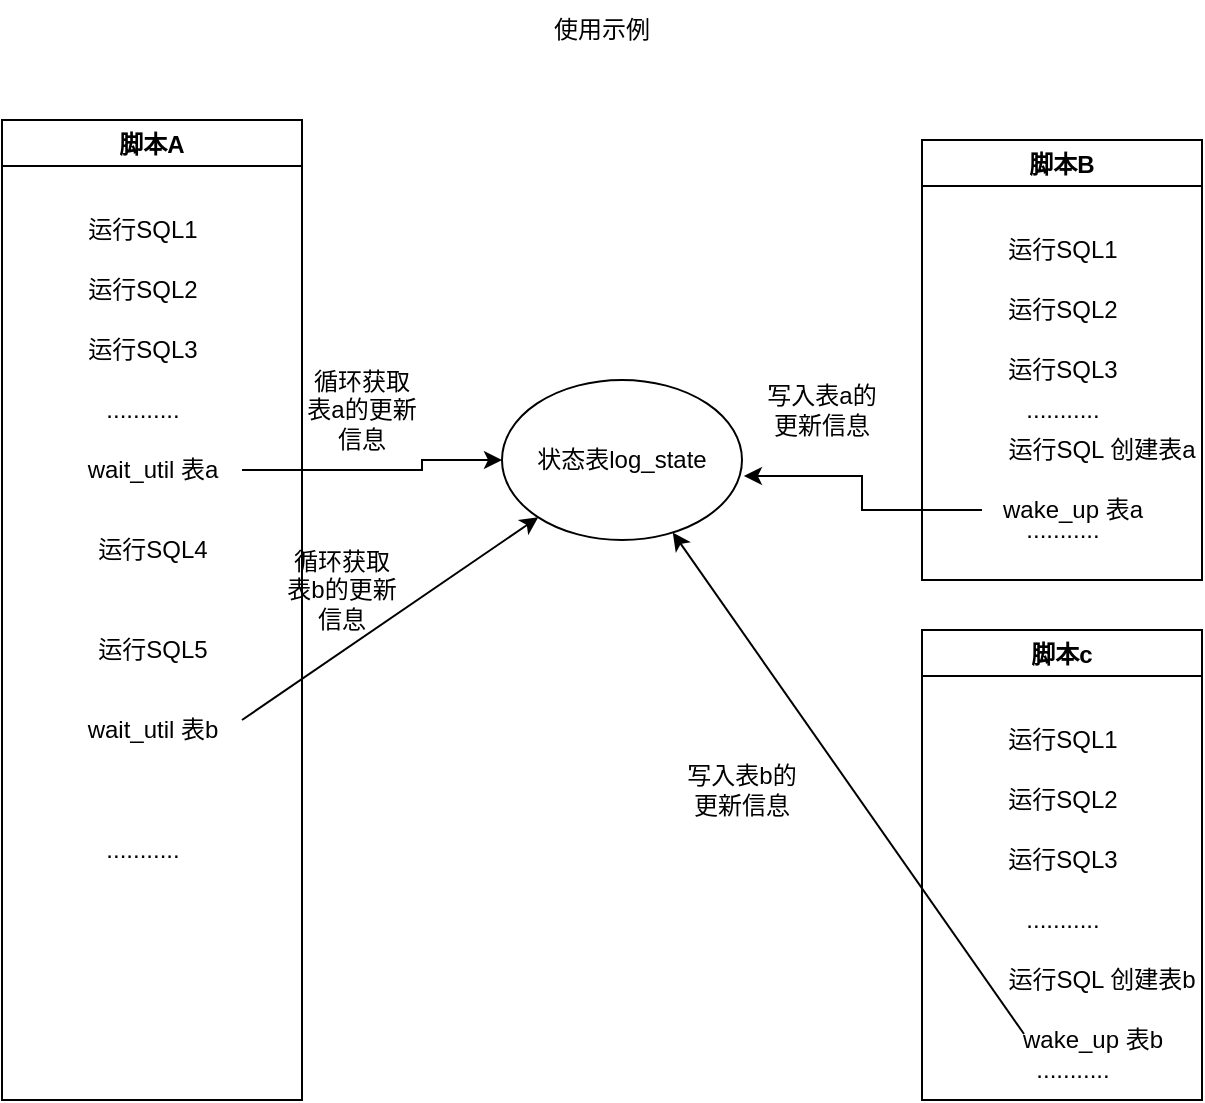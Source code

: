 <mxfile version="20.4.1" type="github">
  <diagram id="nh9QnjIoQJrBZczaWeRV" name="第 1 页">
    <mxGraphModel dx="1422" dy="794" grid="1" gridSize="10" guides="1" tooltips="1" connect="1" arrows="1" fold="1" page="1" pageScale="1" pageWidth="827" pageHeight="1169" math="0" shadow="0">
      <root>
        <mxCell id="0" />
        <mxCell id="1" parent="0" />
        <mxCell id="NF7Rj2SjJU0Dl5G_d9Kf-1" value="脚本A" style="swimlane;" vertex="1" parent="1">
          <mxGeometry x="60" y="110" width="150" height="490" as="geometry" />
        </mxCell>
        <mxCell id="NF7Rj2SjJU0Dl5G_d9Kf-2" value="运行SQL1" style="text;html=1;align=center;verticalAlign=middle;resizable=0;points=[];autosize=1;strokeColor=none;fillColor=none;" vertex="1" parent="NF7Rj2SjJU0Dl5G_d9Kf-1">
          <mxGeometry x="30" y="40" width="80" height="30" as="geometry" />
        </mxCell>
        <mxCell id="NF7Rj2SjJU0Dl5G_d9Kf-3" value="运行SQL2" style="text;html=1;align=center;verticalAlign=middle;resizable=0;points=[];autosize=1;strokeColor=none;fillColor=none;" vertex="1" parent="NF7Rj2SjJU0Dl5G_d9Kf-1">
          <mxGeometry x="30" y="70" width="80" height="30" as="geometry" />
        </mxCell>
        <mxCell id="NF7Rj2SjJU0Dl5G_d9Kf-4" value="运行SQL3" style="text;html=1;align=center;verticalAlign=middle;resizable=0;points=[];autosize=1;strokeColor=none;fillColor=none;" vertex="1" parent="NF7Rj2SjJU0Dl5G_d9Kf-1">
          <mxGeometry x="30" y="100" width="80" height="30" as="geometry" />
        </mxCell>
        <mxCell id="NF7Rj2SjJU0Dl5G_d9Kf-7" value="..........." style="text;html=1;align=center;verticalAlign=middle;resizable=0;points=[];autosize=1;strokeColor=none;fillColor=none;" vertex="1" parent="NF7Rj2SjJU0Dl5G_d9Kf-1">
          <mxGeometry x="40" y="130" width="60" height="30" as="geometry" />
        </mxCell>
        <mxCell id="NF7Rj2SjJU0Dl5G_d9Kf-8" value="wait_util 表a" style="text;html=1;align=center;verticalAlign=middle;resizable=0;points=[];autosize=1;strokeColor=none;fillColor=none;" vertex="1" parent="NF7Rj2SjJU0Dl5G_d9Kf-1">
          <mxGeometry x="30" y="160" width="90" height="30" as="geometry" />
        </mxCell>
        <mxCell id="NF7Rj2SjJU0Dl5G_d9Kf-24" value="运行SQL4" style="text;html=1;align=center;verticalAlign=middle;resizable=0;points=[];autosize=1;strokeColor=none;fillColor=none;" vertex="1" parent="NF7Rj2SjJU0Dl5G_d9Kf-1">
          <mxGeometry x="35" y="200" width="80" height="30" as="geometry" />
        </mxCell>
        <mxCell id="NF7Rj2SjJU0Dl5G_d9Kf-25" value="运行SQL5&lt;br&gt;" style="text;html=1;align=center;verticalAlign=middle;resizable=0;points=[];autosize=1;strokeColor=none;fillColor=none;" vertex="1" parent="NF7Rj2SjJU0Dl5G_d9Kf-1">
          <mxGeometry x="35" y="250" width="80" height="30" as="geometry" />
        </mxCell>
        <mxCell id="NF7Rj2SjJU0Dl5G_d9Kf-26" value="wait_util 表b" style="text;html=1;align=center;verticalAlign=middle;resizable=0;points=[];autosize=1;strokeColor=none;fillColor=none;" vertex="1" parent="NF7Rj2SjJU0Dl5G_d9Kf-1">
          <mxGeometry x="30" y="290" width="90" height="30" as="geometry" />
        </mxCell>
        <mxCell id="NF7Rj2SjJU0Dl5G_d9Kf-38" value="" style="endArrow=classic;html=1;rounded=0;" edge="1" parent="NF7Rj2SjJU0Dl5G_d9Kf-1" target="NF7Rj2SjJU0Dl5G_d9Kf-31">
          <mxGeometry width="50" height="50" relative="1" as="geometry">
            <mxPoint x="120" y="300" as="sourcePoint" />
            <mxPoint x="170" y="250" as="targetPoint" />
          </mxGeometry>
        </mxCell>
        <mxCell id="NF7Rj2SjJU0Dl5G_d9Kf-45" value="..........." style="text;html=1;align=center;verticalAlign=middle;resizable=0;points=[];autosize=1;strokeColor=none;fillColor=none;" vertex="1" parent="NF7Rj2SjJU0Dl5G_d9Kf-1">
          <mxGeometry x="40" y="350" width="60" height="30" as="geometry" />
        </mxCell>
        <mxCell id="NF7Rj2SjJU0Dl5G_d9Kf-9" value="使用示例" style="text;html=1;strokeColor=none;fillColor=none;align=center;verticalAlign=middle;whiteSpace=wrap;rounded=0;" vertex="1" parent="1">
          <mxGeometry x="330" y="50" width="60" height="30" as="geometry" />
        </mxCell>
        <mxCell id="NF7Rj2SjJU0Dl5G_d9Kf-10" value="脚本c" style="swimlane;" vertex="1" parent="1">
          <mxGeometry x="520" y="365" width="140" height="235" as="geometry" />
        </mxCell>
        <mxCell id="NF7Rj2SjJU0Dl5G_d9Kf-11" value="运行SQL1" style="text;html=1;align=center;verticalAlign=middle;resizable=0;points=[];autosize=1;strokeColor=none;fillColor=none;" vertex="1" parent="NF7Rj2SjJU0Dl5G_d9Kf-10">
          <mxGeometry x="30" y="40" width="80" height="30" as="geometry" />
        </mxCell>
        <mxCell id="NF7Rj2SjJU0Dl5G_d9Kf-12" value="运行SQL2" style="text;html=1;align=center;verticalAlign=middle;resizable=0;points=[];autosize=1;strokeColor=none;fillColor=none;" vertex="1" parent="NF7Rj2SjJU0Dl5G_d9Kf-10">
          <mxGeometry x="30" y="70" width="80" height="30" as="geometry" />
        </mxCell>
        <mxCell id="NF7Rj2SjJU0Dl5G_d9Kf-13" value="运行SQL3" style="text;html=1;align=center;verticalAlign=middle;resizable=0;points=[];autosize=1;strokeColor=none;fillColor=none;" vertex="1" parent="NF7Rj2SjJU0Dl5G_d9Kf-10">
          <mxGeometry x="30" y="100" width="80" height="30" as="geometry" />
        </mxCell>
        <mxCell id="NF7Rj2SjJU0Dl5G_d9Kf-14" value="..........." style="text;html=1;align=center;verticalAlign=middle;resizable=0;points=[];autosize=1;strokeColor=none;fillColor=none;" vertex="1" parent="NF7Rj2SjJU0Dl5G_d9Kf-10">
          <mxGeometry x="40" y="130" width="60" height="30" as="geometry" />
        </mxCell>
        <mxCell id="NF7Rj2SjJU0Dl5G_d9Kf-15" value="wake_up 表b" style="text;html=1;align=center;verticalAlign=middle;resizable=0;points=[];autosize=1;strokeColor=none;fillColor=none;" vertex="1" parent="NF7Rj2SjJU0Dl5G_d9Kf-10">
          <mxGeometry x="40" y="190" width="90" height="30" as="geometry" />
        </mxCell>
        <mxCell id="NF7Rj2SjJU0Dl5G_d9Kf-42" value="运行SQL 创建表b" style="text;html=1;strokeColor=none;fillColor=none;align=center;verticalAlign=middle;whiteSpace=wrap;rounded=0;" vertex="1" parent="NF7Rj2SjJU0Dl5G_d9Kf-10">
          <mxGeometry x="40" y="170" width="100" height="10" as="geometry" />
        </mxCell>
        <mxCell id="NF7Rj2SjJU0Dl5G_d9Kf-43" value="..........." style="text;html=1;align=center;verticalAlign=middle;resizable=0;points=[];autosize=1;strokeColor=none;fillColor=none;" vertex="1" parent="NF7Rj2SjJU0Dl5G_d9Kf-10">
          <mxGeometry x="45" y="205" width="60" height="30" as="geometry" />
        </mxCell>
        <mxCell id="NF7Rj2SjJU0Dl5G_d9Kf-16" value="脚本B" style="swimlane;" vertex="1" parent="1">
          <mxGeometry x="520" y="120" width="140" height="220" as="geometry" />
        </mxCell>
        <mxCell id="NF7Rj2SjJU0Dl5G_d9Kf-17" value="运行SQL1" style="text;html=1;align=center;verticalAlign=middle;resizable=0;points=[];autosize=1;strokeColor=none;fillColor=none;" vertex="1" parent="NF7Rj2SjJU0Dl5G_d9Kf-16">
          <mxGeometry x="30" y="40" width="80" height="30" as="geometry" />
        </mxCell>
        <mxCell id="NF7Rj2SjJU0Dl5G_d9Kf-18" value="运行SQL2" style="text;html=1;align=center;verticalAlign=middle;resizable=0;points=[];autosize=1;strokeColor=none;fillColor=none;" vertex="1" parent="NF7Rj2SjJU0Dl5G_d9Kf-16">
          <mxGeometry x="30" y="70" width="80" height="30" as="geometry" />
        </mxCell>
        <mxCell id="NF7Rj2SjJU0Dl5G_d9Kf-19" value="运行SQL3" style="text;html=1;align=center;verticalAlign=middle;resizable=0;points=[];autosize=1;strokeColor=none;fillColor=none;" vertex="1" parent="NF7Rj2SjJU0Dl5G_d9Kf-16">
          <mxGeometry x="30" y="100" width="80" height="30" as="geometry" />
        </mxCell>
        <mxCell id="NF7Rj2SjJU0Dl5G_d9Kf-20" value="..........." style="text;html=1;align=center;verticalAlign=middle;resizable=0;points=[];autosize=1;strokeColor=none;fillColor=none;" vertex="1" parent="NF7Rj2SjJU0Dl5G_d9Kf-16">
          <mxGeometry x="40" y="120" width="60" height="30" as="geometry" />
        </mxCell>
        <mxCell id="NF7Rj2SjJU0Dl5G_d9Kf-21" value="wake_up 表a" style="text;html=1;align=center;verticalAlign=middle;resizable=0;points=[];autosize=1;strokeColor=none;fillColor=none;" vertex="1" parent="NF7Rj2SjJU0Dl5G_d9Kf-16">
          <mxGeometry x="30" y="170" width="90" height="30" as="geometry" />
        </mxCell>
        <mxCell id="NF7Rj2SjJU0Dl5G_d9Kf-23" value="..........." style="text;html=1;align=center;verticalAlign=middle;resizable=0;points=[];autosize=1;strokeColor=none;fillColor=none;" vertex="1" parent="NF7Rj2SjJU0Dl5G_d9Kf-16">
          <mxGeometry x="40" y="180" width="60" height="30" as="geometry" />
        </mxCell>
        <mxCell id="NF7Rj2SjJU0Dl5G_d9Kf-32" value="运行SQL 创建表a" style="text;html=1;strokeColor=none;fillColor=none;align=center;verticalAlign=middle;whiteSpace=wrap;rounded=0;" vertex="1" parent="NF7Rj2SjJU0Dl5G_d9Kf-16">
          <mxGeometry x="40" y="150" width="100" height="10" as="geometry" />
        </mxCell>
        <mxCell id="NF7Rj2SjJU0Dl5G_d9Kf-31" value="状态表log_state" style="ellipse;whiteSpace=wrap;html=1;" vertex="1" parent="1">
          <mxGeometry x="310" y="240" width="120" height="80" as="geometry" />
        </mxCell>
        <mxCell id="NF7Rj2SjJU0Dl5G_d9Kf-29" value="" style="edgeStyle=orthogonalEdgeStyle;rounded=0;orthogonalLoop=1;jettySize=auto;html=1;entryX=0;entryY=0.5;entryDx=0;entryDy=0;" edge="1" parent="1" source="NF7Rj2SjJU0Dl5G_d9Kf-8" target="NF7Rj2SjJU0Dl5G_d9Kf-31">
          <mxGeometry relative="1" as="geometry">
            <mxPoint x="300" y="260" as="targetPoint" />
            <Array as="points">
              <mxPoint x="270" y="285" />
              <mxPoint x="270" y="280" />
              <mxPoint x="310" y="280" />
            </Array>
          </mxGeometry>
        </mxCell>
        <mxCell id="NF7Rj2SjJU0Dl5G_d9Kf-30" value="循环获取表a的更新信息" style="text;html=1;strokeColor=none;fillColor=none;align=center;verticalAlign=middle;whiteSpace=wrap;rounded=0;" vertex="1" parent="1">
          <mxGeometry x="210" y="230" width="60" height="50" as="geometry" />
        </mxCell>
        <mxCell id="NF7Rj2SjJU0Dl5G_d9Kf-34" style="edgeStyle=orthogonalEdgeStyle;rounded=0;orthogonalLoop=1;jettySize=auto;html=1;entryX=1.008;entryY=0.6;entryDx=0;entryDy=0;entryPerimeter=0;" edge="1" parent="1" source="NF7Rj2SjJU0Dl5G_d9Kf-21" target="NF7Rj2SjJU0Dl5G_d9Kf-31">
          <mxGeometry relative="1" as="geometry" />
        </mxCell>
        <mxCell id="NF7Rj2SjJU0Dl5G_d9Kf-35" value="写入表a的更新信息" style="text;html=1;strokeColor=none;fillColor=none;align=center;verticalAlign=middle;whiteSpace=wrap;rounded=0;" vertex="1" parent="1">
          <mxGeometry x="440" y="240" width="60" height="30" as="geometry" />
        </mxCell>
        <mxCell id="NF7Rj2SjJU0Dl5G_d9Kf-39" value="循环获取表b的更新信息" style="text;html=1;strokeColor=none;fillColor=none;align=center;verticalAlign=middle;whiteSpace=wrap;rounded=0;" vertex="1" parent="1">
          <mxGeometry x="200" y="330" width="60" height="30" as="geometry" />
        </mxCell>
        <mxCell id="NF7Rj2SjJU0Dl5G_d9Kf-40" value="" style="endArrow=classic;html=1;rounded=0;exitX=0.1;exitY=-0.1;exitDx=0;exitDy=0;exitPerimeter=0;" edge="1" parent="1" source="NF7Rj2SjJU0Dl5G_d9Kf-43" target="NF7Rj2SjJU0Dl5G_d9Kf-31">
          <mxGeometry width="50" height="50" relative="1" as="geometry">
            <mxPoint x="390" y="390" as="sourcePoint" />
            <mxPoint x="440" y="340" as="targetPoint" />
          </mxGeometry>
        </mxCell>
        <mxCell id="NF7Rj2SjJU0Dl5G_d9Kf-41" value="写入表b的更新信息" style="text;html=1;strokeColor=none;fillColor=none;align=center;verticalAlign=middle;whiteSpace=wrap;rounded=0;" vertex="1" parent="1">
          <mxGeometry x="400" y="430" width="60" height="30" as="geometry" />
        </mxCell>
      </root>
    </mxGraphModel>
  </diagram>
</mxfile>
